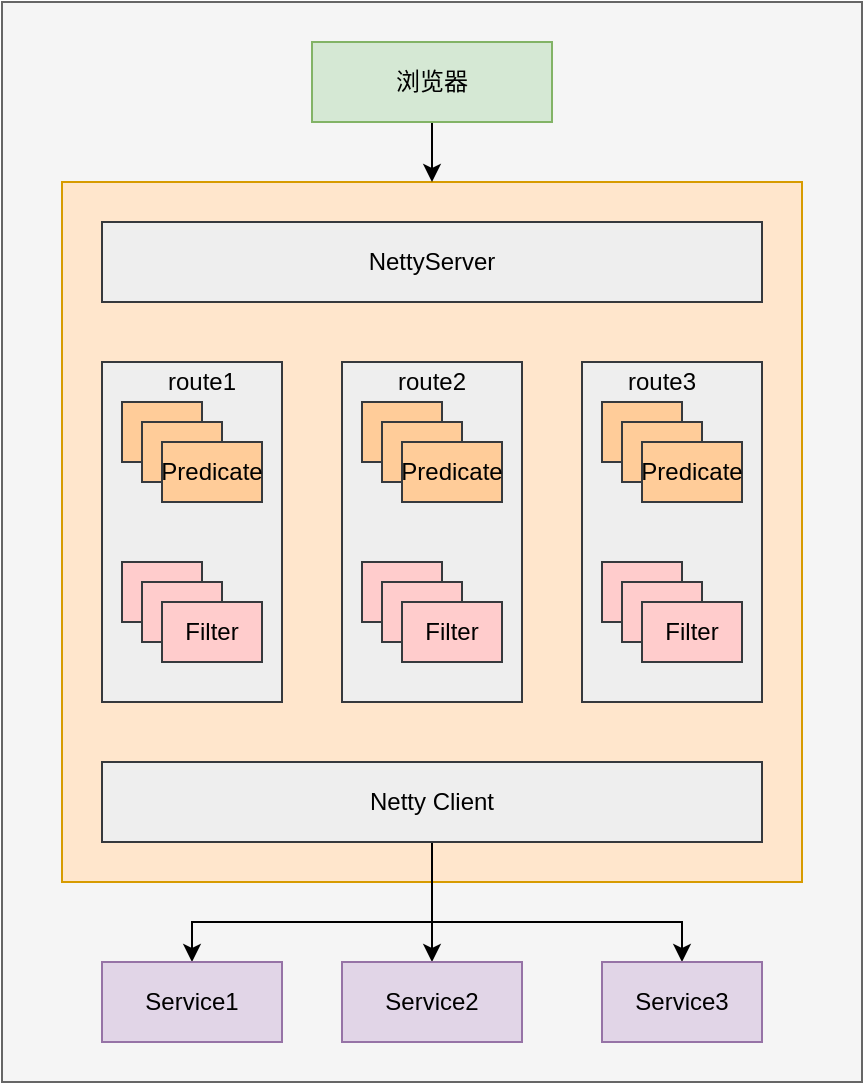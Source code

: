 <mxfile version="15.8.7" type="device"><diagram id="r6eFnHsIMJjQeb2-gzNS" name="Page-1"><mxGraphModel dx="902" dy="680" grid="1" gridSize="10" guides="1" tooltips="1" connect="1" arrows="1" fold="1" page="1" pageScale="1" pageWidth="850" pageHeight="1100" math="0" shadow="0"><root><mxCell id="0"/><mxCell id="1" parent="0"/><mxCell id="g0BCJLgXu3o7LYER0-qe-51" value="" style="rounded=0;whiteSpace=wrap;html=1;fillColor=#f5f5f5;fontColor=#333333;strokeColor=#666666;" vertex="1" parent="1"><mxGeometry x="220" y="80" width="430" height="540" as="geometry"/></mxCell><mxCell id="g0BCJLgXu3o7LYER0-qe-35" value="" style="rounded=0;whiteSpace=wrap;html=1;fillColor=#ffe6cc;strokeColor=#d79b00;" vertex="1" parent="1"><mxGeometry x="250" y="170" width="370" height="350" as="geometry"/></mxCell><mxCell id="g0BCJLgXu3o7LYER0-qe-9" value="" style="rounded=0;whiteSpace=wrap;html=1;fillColor=#eeeeee;strokeColor=#36393d;" vertex="1" parent="1"><mxGeometry x="270" y="260" width="90" height="170" as="geometry"/></mxCell><mxCell id="g0BCJLgXu3o7LYER0-qe-36" value="" style="edgeStyle=orthogonalEdgeStyle;rounded=0;orthogonalLoop=1;jettySize=auto;html=1;" edge="1" parent="1" source="g0BCJLgXu3o7LYER0-qe-1" target="g0BCJLgXu3o7LYER0-qe-35"><mxGeometry relative="1" as="geometry"/></mxCell><mxCell id="g0BCJLgXu3o7LYER0-qe-1" value="浏览器" style="rounded=0;whiteSpace=wrap;html=1;fillColor=#d5e8d4;strokeColor=#82b366;" vertex="1" parent="1"><mxGeometry x="375" y="100" width="120" height="40" as="geometry"/></mxCell><mxCell id="g0BCJLgXu3o7LYER0-qe-2" value="NettyServer" style="rounded=0;whiteSpace=wrap;html=1;fillColor=#eeeeee;strokeColor=#36393d;" vertex="1" parent="1"><mxGeometry x="270" y="190" width="330" height="40" as="geometry"/></mxCell><mxCell id="g0BCJLgXu3o7LYER0-qe-3" value="" style="rounded=0;whiteSpace=wrap;html=1;fillColor=#ffcc99;strokeColor=#36393d;" vertex="1" parent="1"><mxGeometry x="280" y="280" width="40" height="30" as="geometry"/></mxCell><mxCell id="g0BCJLgXu3o7LYER0-qe-4" value="" style="rounded=0;whiteSpace=wrap;html=1;fillColor=#ffcc99;strokeColor=#36393d;" vertex="1" parent="1"><mxGeometry x="290" y="290" width="40" height="30" as="geometry"/></mxCell><mxCell id="g0BCJLgXu3o7LYER0-qe-5" value="Predicate" style="rounded=0;whiteSpace=wrap;html=1;fillColor=#ffcc99;strokeColor=#36393d;" vertex="1" parent="1"><mxGeometry x="300" y="300" width="50" height="30" as="geometry"/></mxCell><mxCell id="g0BCJLgXu3o7LYER0-qe-6" value="" style="rounded=0;whiteSpace=wrap;html=1;fillColor=#ffcccc;strokeColor=#36393d;" vertex="1" parent="1"><mxGeometry x="280" y="360" width="40" height="30" as="geometry"/></mxCell><mxCell id="g0BCJLgXu3o7LYER0-qe-7" value="" style="rounded=0;whiteSpace=wrap;html=1;fillColor=#ffcccc;strokeColor=#36393d;" vertex="1" parent="1"><mxGeometry x="290" y="370" width="40" height="30" as="geometry"/></mxCell><mxCell id="g0BCJLgXu3o7LYER0-qe-8" value="Filter" style="rounded=0;whiteSpace=wrap;html=1;fillColor=#ffcccc;strokeColor=#36393d;" vertex="1" parent="1"><mxGeometry x="300" y="380" width="50" height="30" as="geometry"/></mxCell><mxCell id="g0BCJLgXu3o7LYER0-qe-10" value="" style="rounded=0;whiteSpace=wrap;html=1;fillColor=#eeeeee;strokeColor=#36393d;" vertex="1" parent="1"><mxGeometry x="390" y="260" width="90" height="170" as="geometry"/></mxCell><mxCell id="g0BCJLgXu3o7LYER0-qe-11" value="" style="rounded=0;whiteSpace=wrap;html=1;fillColor=#ffcc99;strokeColor=#36393d;" vertex="1" parent="1"><mxGeometry x="400" y="280" width="40" height="30" as="geometry"/></mxCell><mxCell id="g0BCJLgXu3o7LYER0-qe-12" value="" style="rounded=0;whiteSpace=wrap;html=1;fillColor=#ffcc99;strokeColor=#36393d;" vertex="1" parent="1"><mxGeometry x="410" y="290" width="40" height="30" as="geometry"/></mxCell><mxCell id="g0BCJLgXu3o7LYER0-qe-13" value="Predicate" style="rounded=0;whiteSpace=wrap;html=1;fillColor=#ffcc99;strokeColor=#36393d;" vertex="1" parent="1"><mxGeometry x="420" y="300" width="50" height="30" as="geometry"/></mxCell><mxCell id="g0BCJLgXu3o7LYER0-qe-14" value="" style="rounded=0;whiteSpace=wrap;html=1;fillColor=#ffcccc;strokeColor=#36393d;" vertex="1" parent="1"><mxGeometry x="400" y="360" width="40" height="30" as="geometry"/></mxCell><mxCell id="g0BCJLgXu3o7LYER0-qe-15" value="" style="rounded=0;whiteSpace=wrap;html=1;fillColor=#ffcccc;strokeColor=#36393d;" vertex="1" parent="1"><mxGeometry x="410" y="370" width="40" height="30" as="geometry"/></mxCell><mxCell id="g0BCJLgXu3o7LYER0-qe-16" value="Filter" style="rounded=0;whiteSpace=wrap;html=1;fillColor=#ffcccc;strokeColor=#36393d;" vertex="1" parent="1"><mxGeometry x="420" y="380" width="50" height="30" as="geometry"/></mxCell><mxCell id="g0BCJLgXu3o7LYER0-qe-24" value="" style="rounded=0;whiteSpace=wrap;html=1;fillColor=#eeeeee;strokeColor=#36393d;" vertex="1" parent="1"><mxGeometry x="510" y="260" width="90" height="170" as="geometry"/></mxCell><mxCell id="g0BCJLgXu3o7LYER0-qe-25" value="" style="rounded=0;whiteSpace=wrap;html=1;fillColor=#ffcc99;strokeColor=#36393d;" vertex="1" parent="1"><mxGeometry x="520" y="280" width="40" height="30" as="geometry"/></mxCell><mxCell id="g0BCJLgXu3o7LYER0-qe-26" value="" style="rounded=0;whiteSpace=wrap;html=1;fillColor=#ffcc99;strokeColor=#36393d;" vertex="1" parent="1"><mxGeometry x="530" y="290" width="40" height="30" as="geometry"/></mxCell><mxCell id="g0BCJLgXu3o7LYER0-qe-27" value="Predicate" style="rounded=0;whiteSpace=wrap;html=1;fillColor=#ffcc99;strokeColor=#36393d;" vertex="1" parent="1"><mxGeometry x="540" y="300" width="50" height="30" as="geometry"/></mxCell><mxCell id="g0BCJLgXu3o7LYER0-qe-28" value="" style="rounded=0;whiteSpace=wrap;html=1;fillColor=#ffcccc;strokeColor=#36393d;" vertex="1" parent="1"><mxGeometry x="520" y="360" width="40" height="30" as="geometry"/></mxCell><mxCell id="g0BCJLgXu3o7LYER0-qe-29" value="" style="rounded=0;whiteSpace=wrap;html=1;fillColor=#ffcccc;strokeColor=#36393d;" vertex="1" parent="1"><mxGeometry x="530" y="370" width="40" height="30" as="geometry"/></mxCell><mxCell id="g0BCJLgXu3o7LYER0-qe-30" value="Filter" style="rounded=0;whiteSpace=wrap;html=1;fillColor=#ffcccc;strokeColor=#36393d;" vertex="1" parent="1"><mxGeometry x="540" y="380" width="50" height="30" as="geometry"/></mxCell><mxCell id="g0BCJLgXu3o7LYER0-qe-43" value="" style="edgeStyle=orthogonalEdgeStyle;rounded=0;orthogonalLoop=1;jettySize=auto;html=1;" edge="1" parent="1" source="g0BCJLgXu3o7LYER0-qe-31" target="g0BCJLgXu3o7LYER0-qe-33"><mxGeometry relative="1" as="geometry"/></mxCell><mxCell id="g0BCJLgXu3o7LYER0-qe-44" style="edgeStyle=orthogonalEdgeStyle;rounded=0;orthogonalLoop=1;jettySize=auto;html=1;entryX=0.5;entryY=0;entryDx=0;entryDy=0;" edge="1" parent="1" source="g0BCJLgXu3o7LYER0-qe-31" target="g0BCJLgXu3o7LYER0-qe-32"><mxGeometry relative="1" as="geometry"><Array as="points"><mxPoint x="435" y="540"/><mxPoint x="315" y="540"/></Array></mxGeometry></mxCell><mxCell id="g0BCJLgXu3o7LYER0-qe-45" style="edgeStyle=orthogonalEdgeStyle;rounded=0;orthogonalLoop=1;jettySize=auto;html=1;" edge="1" parent="1" source="g0BCJLgXu3o7LYER0-qe-31" target="g0BCJLgXu3o7LYER0-qe-34"><mxGeometry relative="1" as="geometry"><Array as="points"><mxPoint x="435" y="540"/><mxPoint x="560" y="540"/></Array></mxGeometry></mxCell><mxCell id="g0BCJLgXu3o7LYER0-qe-31" value="Netty Client" style="rounded=0;whiteSpace=wrap;html=1;fillColor=#eeeeee;strokeColor=#36393d;" vertex="1" parent="1"><mxGeometry x="270" y="460" width="330" height="40" as="geometry"/></mxCell><mxCell id="g0BCJLgXu3o7LYER0-qe-32" value="Service1" style="rounded=0;whiteSpace=wrap;html=1;fillColor=#e1d5e7;strokeColor=#9673a6;" vertex="1" parent="1"><mxGeometry x="270" y="560" width="90" height="40" as="geometry"/></mxCell><mxCell id="g0BCJLgXu3o7LYER0-qe-33" value="Service2" style="rounded=0;whiteSpace=wrap;html=1;fillColor=#e1d5e7;strokeColor=#9673a6;" vertex="1" parent="1"><mxGeometry x="390" y="560" width="90" height="40" as="geometry"/></mxCell><mxCell id="g0BCJLgXu3o7LYER0-qe-34" value="Service3" style="rounded=0;whiteSpace=wrap;html=1;fillColor=#e1d5e7;strokeColor=#9673a6;" vertex="1" parent="1"><mxGeometry x="520" y="560" width="80" height="40" as="geometry"/></mxCell><mxCell id="g0BCJLgXu3o7LYER0-qe-46" value="route1" style="text;html=1;strokeColor=none;fillColor=none;align=center;verticalAlign=middle;whiteSpace=wrap;rounded=0;" vertex="1" parent="1"><mxGeometry x="290" y="260" width="60" height="20" as="geometry"/></mxCell><mxCell id="g0BCJLgXu3o7LYER0-qe-47" value="route2" style="text;html=1;strokeColor=none;fillColor=none;align=center;verticalAlign=middle;whiteSpace=wrap;rounded=0;" vertex="1" parent="1"><mxGeometry x="405" y="260" width="60" height="20" as="geometry"/></mxCell><mxCell id="g0BCJLgXu3o7LYER0-qe-48" value="route3" style="text;html=1;strokeColor=none;fillColor=none;align=center;verticalAlign=middle;whiteSpace=wrap;rounded=0;" vertex="1" parent="1"><mxGeometry x="520" y="260" width="60" height="20" as="geometry"/></mxCell></root></mxGraphModel></diagram></mxfile>